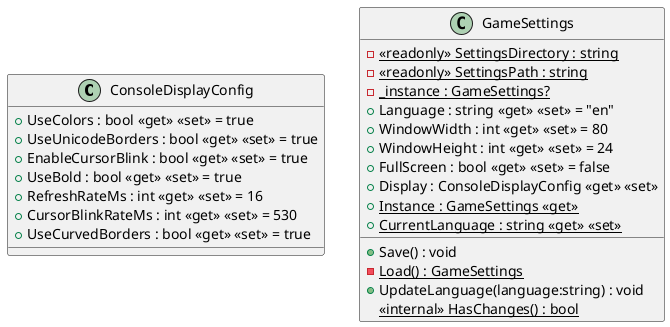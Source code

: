 @startuml
class ConsoleDisplayConfig {
    + UseColors : bool <<get>> <<set>> = true
    + UseUnicodeBorders : bool <<get>> <<set>> = true
    + EnableCursorBlink : bool <<get>> <<set>> = true
    + UseBold : bool <<get>> <<set>> = true
    + RefreshRateMs : int <<get>> <<set>> = 16
    + CursorBlinkRateMs : int <<get>> <<set>> = 530
    + UseCurvedBorders : bool <<get>> <<set>> = true
}
class GameSettings {
    - {static} <<readonly>> SettingsDirectory : string
    - {static} <<readonly>> SettingsPath : string
    - {static} _instance : GameSettings?
    + Language : string <<get>> <<set>> = "en"
    + WindowWidth : int <<get>> <<set>> = 80
    + WindowHeight : int <<get>> <<set>> = 24
    + FullScreen : bool <<get>> <<set>> = false
    + Display : ConsoleDisplayConfig <<get>> <<set>>
    + {static} Instance : GameSettings <<get>>
    + Save() : void
    - {static} Load() : GameSettings
    + {static} CurrentLanguage : string <<get>> <<set>>
    + UpdateLanguage(language:string) : void
    <<internal>> {static} HasChanges() : bool
}
@enduml
